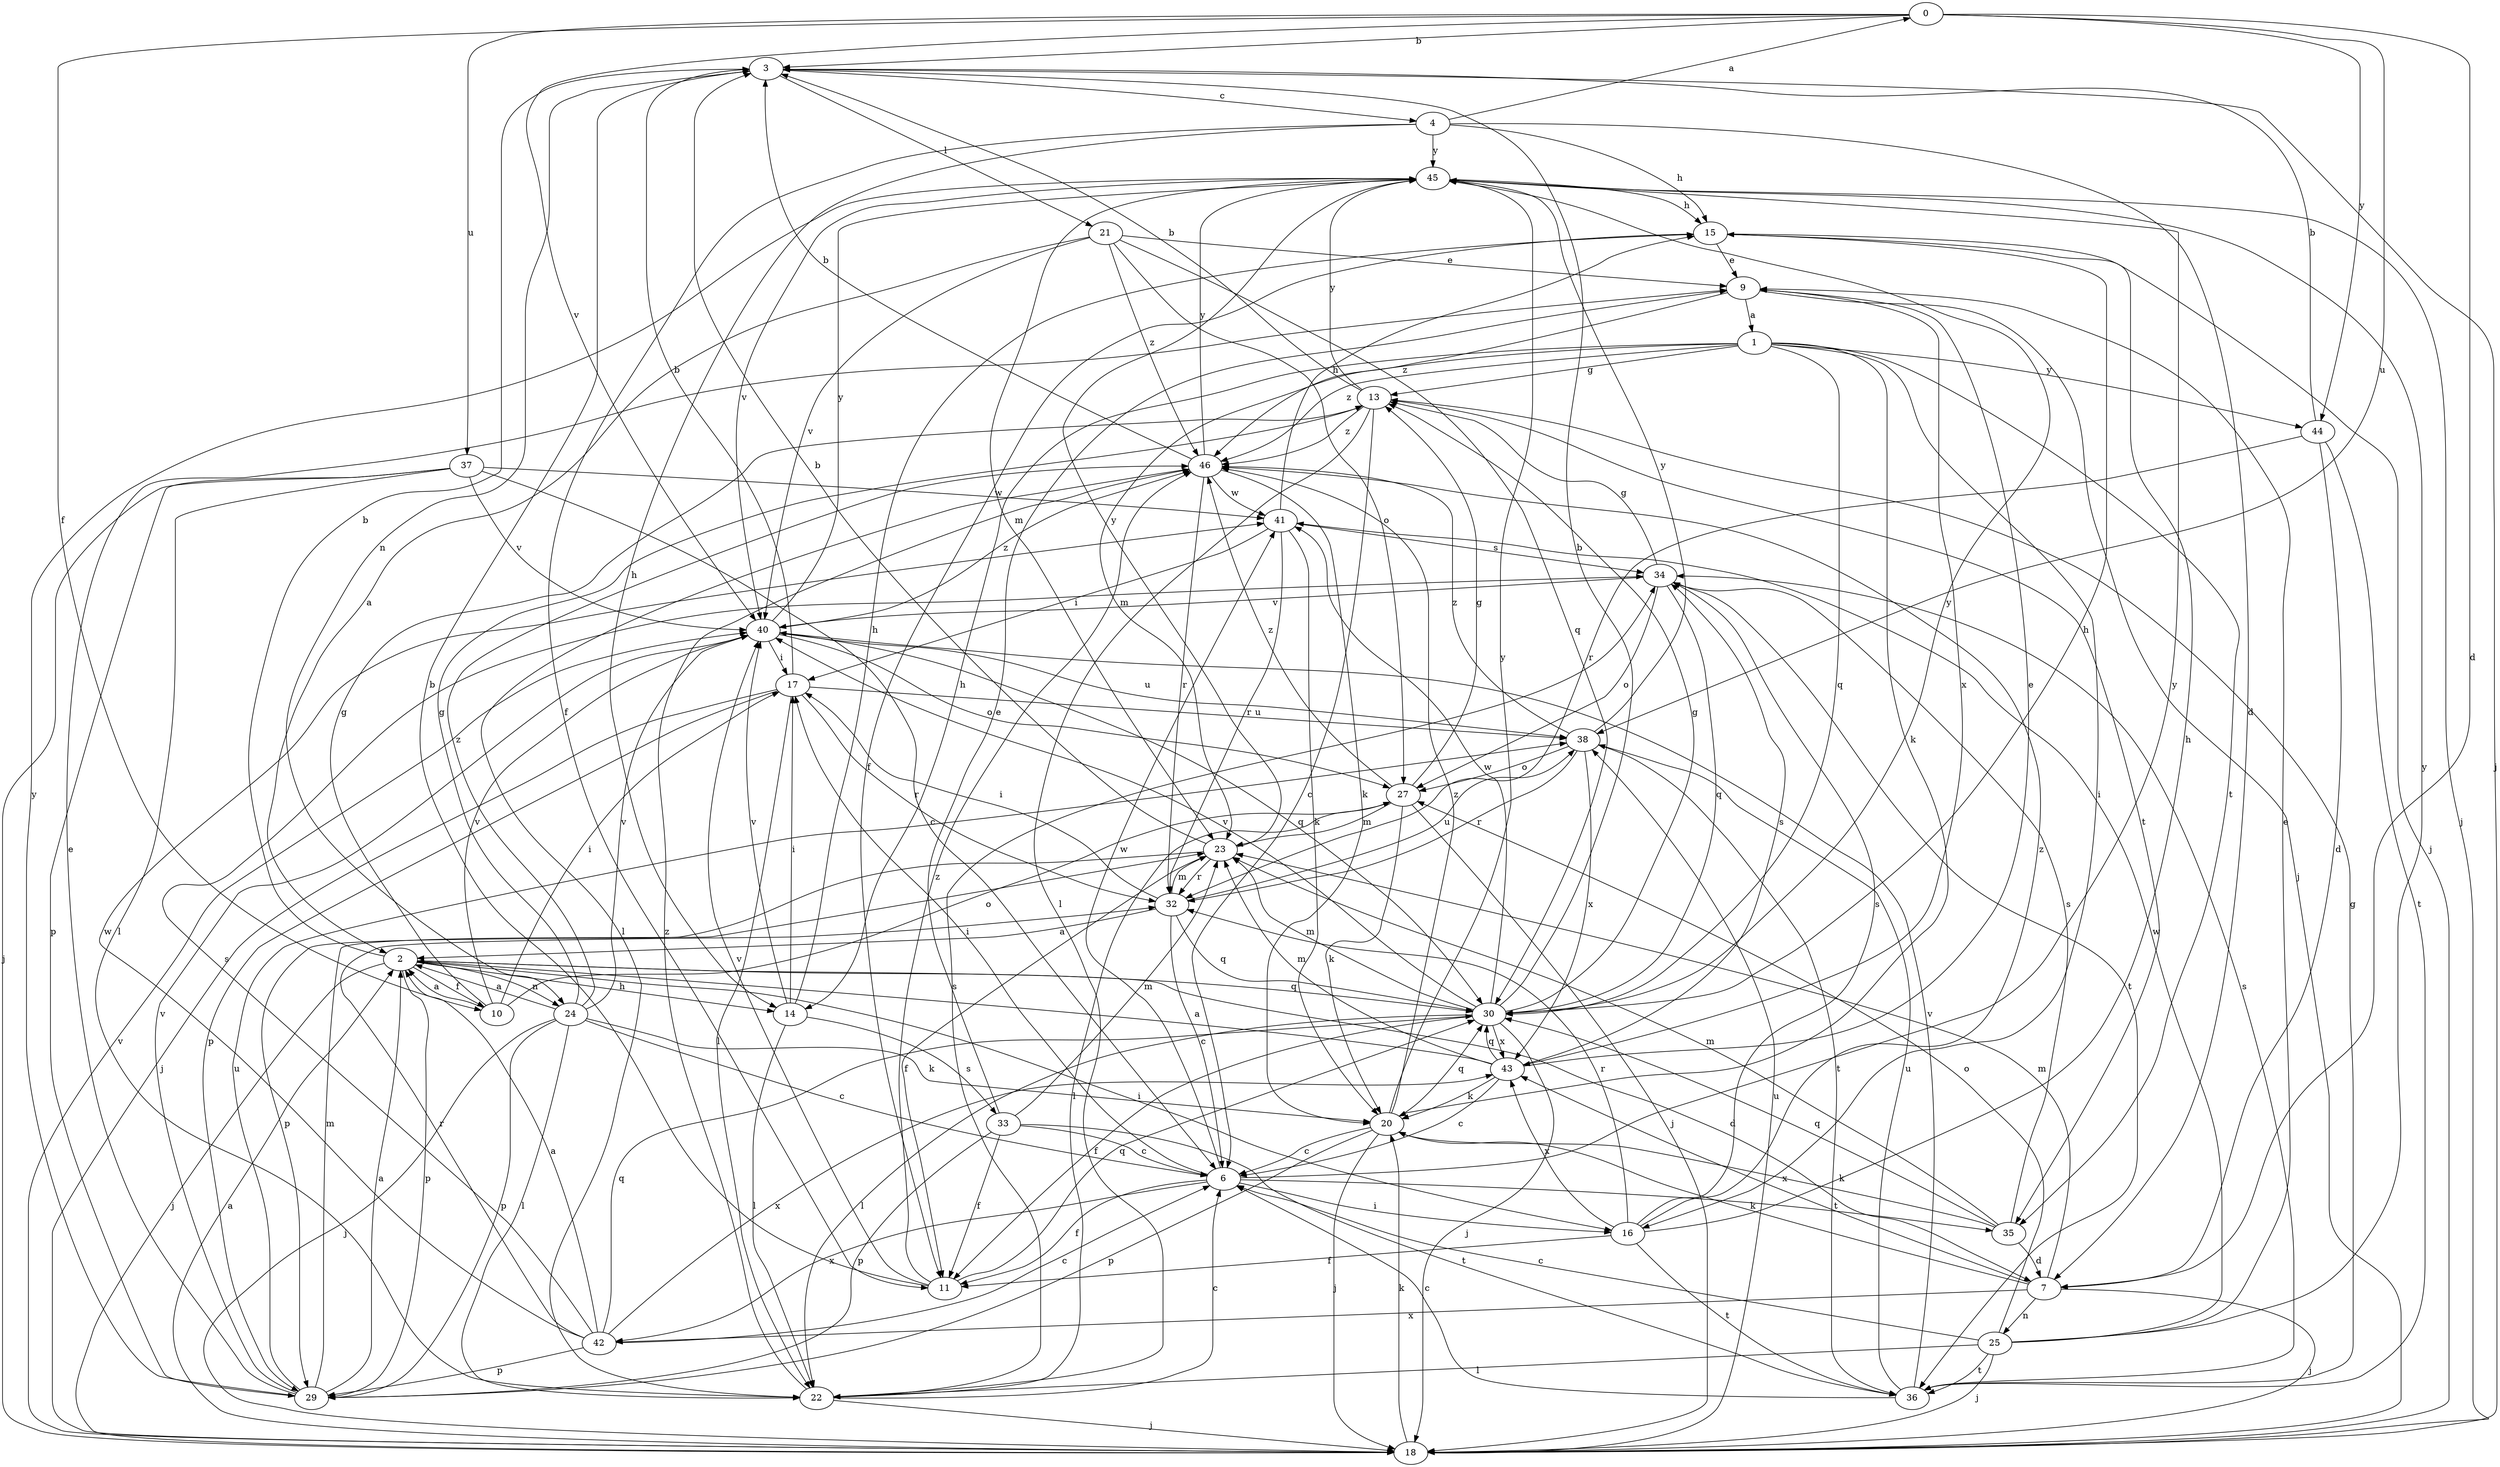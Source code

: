 strict digraph  {
0;
1;
2;
3;
4;
6;
7;
9;
10;
11;
13;
14;
15;
16;
17;
18;
20;
21;
22;
23;
24;
25;
27;
29;
30;
32;
33;
34;
35;
36;
37;
38;
40;
41;
42;
43;
44;
45;
46;
0 -> 3  [label=b];
0 -> 7  [label=d];
0 -> 10  [label=f];
0 -> 37  [label=u];
0 -> 38  [label=u];
0 -> 40  [label=v];
0 -> 44  [label=y];
1 -> 13  [label=g];
1 -> 14  [label=h];
1 -> 16  [label=i];
1 -> 20  [label=k];
1 -> 23  [label=m];
1 -> 30  [label=q];
1 -> 35  [label=t];
1 -> 44  [label=y];
1 -> 46  [label=z];
2 -> 3  [label=b];
2 -> 7  [label=d];
2 -> 10  [label=f];
2 -> 14  [label=h];
2 -> 16  [label=i];
2 -> 18  [label=j];
2 -> 24  [label=n];
2 -> 29  [label=p];
2 -> 30  [label=q];
3 -> 4  [label=c];
3 -> 18  [label=j];
3 -> 21  [label=l];
3 -> 24  [label=n];
4 -> 0  [label=a];
4 -> 7  [label=d];
4 -> 11  [label=f];
4 -> 14  [label=h];
4 -> 15  [label=h];
4 -> 45  [label=y];
6 -> 11  [label=f];
6 -> 16  [label=i];
6 -> 17  [label=i];
6 -> 35  [label=t];
6 -> 41  [label=w];
6 -> 42  [label=x];
6 -> 45  [label=y];
7 -> 18  [label=j];
7 -> 20  [label=k];
7 -> 23  [label=m];
7 -> 25  [label=n];
7 -> 42  [label=x];
7 -> 43  [label=x];
9 -> 1  [label=a];
9 -> 18  [label=j];
9 -> 43  [label=x];
9 -> 46  [label=z];
10 -> 2  [label=a];
10 -> 13  [label=g];
10 -> 17  [label=i];
10 -> 27  [label=o];
10 -> 40  [label=v];
11 -> 3  [label=b];
11 -> 30  [label=q];
11 -> 40  [label=v];
11 -> 46  [label=z];
13 -> 3  [label=b];
13 -> 6  [label=c];
13 -> 22  [label=l];
13 -> 35  [label=t];
13 -> 45  [label=y];
13 -> 46  [label=z];
14 -> 15  [label=h];
14 -> 17  [label=i];
14 -> 22  [label=l];
14 -> 33  [label=s];
14 -> 40  [label=v];
15 -> 9  [label=e];
15 -> 11  [label=f];
15 -> 18  [label=j];
16 -> 11  [label=f];
16 -> 15  [label=h];
16 -> 32  [label=r];
16 -> 34  [label=s];
16 -> 36  [label=t];
16 -> 43  [label=x];
16 -> 46  [label=z];
17 -> 3  [label=b];
17 -> 18  [label=j];
17 -> 22  [label=l];
17 -> 29  [label=p];
17 -> 32  [label=r];
17 -> 38  [label=u];
18 -> 2  [label=a];
18 -> 20  [label=k];
18 -> 38  [label=u];
18 -> 40  [label=v];
20 -> 6  [label=c];
20 -> 18  [label=j];
20 -> 29  [label=p];
20 -> 30  [label=q];
20 -> 45  [label=y];
20 -> 46  [label=z];
21 -> 2  [label=a];
21 -> 9  [label=e];
21 -> 27  [label=o];
21 -> 30  [label=q];
21 -> 40  [label=v];
21 -> 46  [label=z];
22 -> 6  [label=c];
22 -> 18  [label=j];
22 -> 34  [label=s];
22 -> 46  [label=z];
23 -> 3  [label=b];
23 -> 11  [label=f];
23 -> 29  [label=p];
23 -> 32  [label=r];
23 -> 45  [label=y];
24 -> 2  [label=a];
24 -> 6  [label=c];
24 -> 13  [label=g];
24 -> 18  [label=j];
24 -> 20  [label=k];
24 -> 22  [label=l];
24 -> 29  [label=p];
24 -> 40  [label=v];
24 -> 46  [label=z];
25 -> 6  [label=c];
25 -> 9  [label=e];
25 -> 18  [label=j];
25 -> 22  [label=l];
25 -> 27  [label=o];
25 -> 36  [label=t];
25 -> 41  [label=w];
25 -> 45  [label=y];
27 -> 13  [label=g];
27 -> 18  [label=j];
27 -> 20  [label=k];
27 -> 22  [label=l];
27 -> 23  [label=m];
27 -> 46  [label=z];
29 -> 2  [label=a];
29 -> 9  [label=e];
29 -> 23  [label=m];
29 -> 38  [label=u];
29 -> 40  [label=v];
29 -> 45  [label=y];
30 -> 3  [label=b];
30 -> 11  [label=f];
30 -> 13  [label=g];
30 -> 15  [label=h];
30 -> 18  [label=j];
30 -> 22  [label=l];
30 -> 23  [label=m];
30 -> 40  [label=v];
30 -> 41  [label=w];
30 -> 43  [label=x];
30 -> 45  [label=y];
32 -> 2  [label=a];
32 -> 6  [label=c];
32 -> 17  [label=i];
32 -> 23  [label=m];
32 -> 30  [label=q];
32 -> 38  [label=u];
33 -> 6  [label=c];
33 -> 9  [label=e];
33 -> 11  [label=f];
33 -> 23  [label=m];
33 -> 29  [label=p];
33 -> 36  [label=t];
34 -> 13  [label=g];
34 -> 27  [label=o];
34 -> 30  [label=q];
34 -> 36  [label=t];
34 -> 40  [label=v];
35 -> 7  [label=d];
35 -> 20  [label=k];
35 -> 23  [label=m];
35 -> 30  [label=q];
35 -> 34  [label=s];
36 -> 6  [label=c];
36 -> 13  [label=g];
36 -> 34  [label=s];
36 -> 38  [label=u];
36 -> 40  [label=v];
37 -> 6  [label=c];
37 -> 18  [label=j];
37 -> 22  [label=l];
37 -> 29  [label=p];
37 -> 40  [label=v];
37 -> 41  [label=w];
38 -> 27  [label=o];
38 -> 32  [label=r];
38 -> 36  [label=t];
38 -> 43  [label=x];
38 -> 45  [label=y];
38 -> 46  [label=z];
40 -> 17  [label=i];
40 -> 27  [label=o];
40 -> 30  [label=q];
40 -> 38  [label=u];
40 -> 45  [label=y];
40 -> 46  [label=z];
41 -> 15  [label=h];
41 -> 17  [label=i];
41 -> 20  [label=k];
41 -> 32  [label=r];
41 -> 34  [label=s];
42 -> 2  [label=a];
42 -> 6  [label=c];
42 -> 29  [label=p];
42 -> 30  [label=q];
42 -> 32  [label=r];
42 -> 34  [label=s];
42 -> 41  [label=w];
42 -> 43  [label=x];
43 -> 2  [label=a];
43 -> 6  [label=c];
43 -> 9  [label=e];
43 -> 20  [label=k];
43 -> 23  [label=m];
43 -> 30  [label=q];
43 -> 34  [label=s];
44 -> 3  [label=b];
44 -> 7  [label=d];
44 -> 32  [label=r];
44 -> 36  [label=t];
45 -> 15  [label=h];
45 -> 18  [label=j];
45 -> 23  [label=m];
45 -> 40  [label=v];
46 -> 3  [label=b];
46 -> 20  [label=k];
46 -> 22  [label=l];
46 -> 32  [label=r];
46 -> 41  [label=w];
46 -> 45  [label=y];
}
